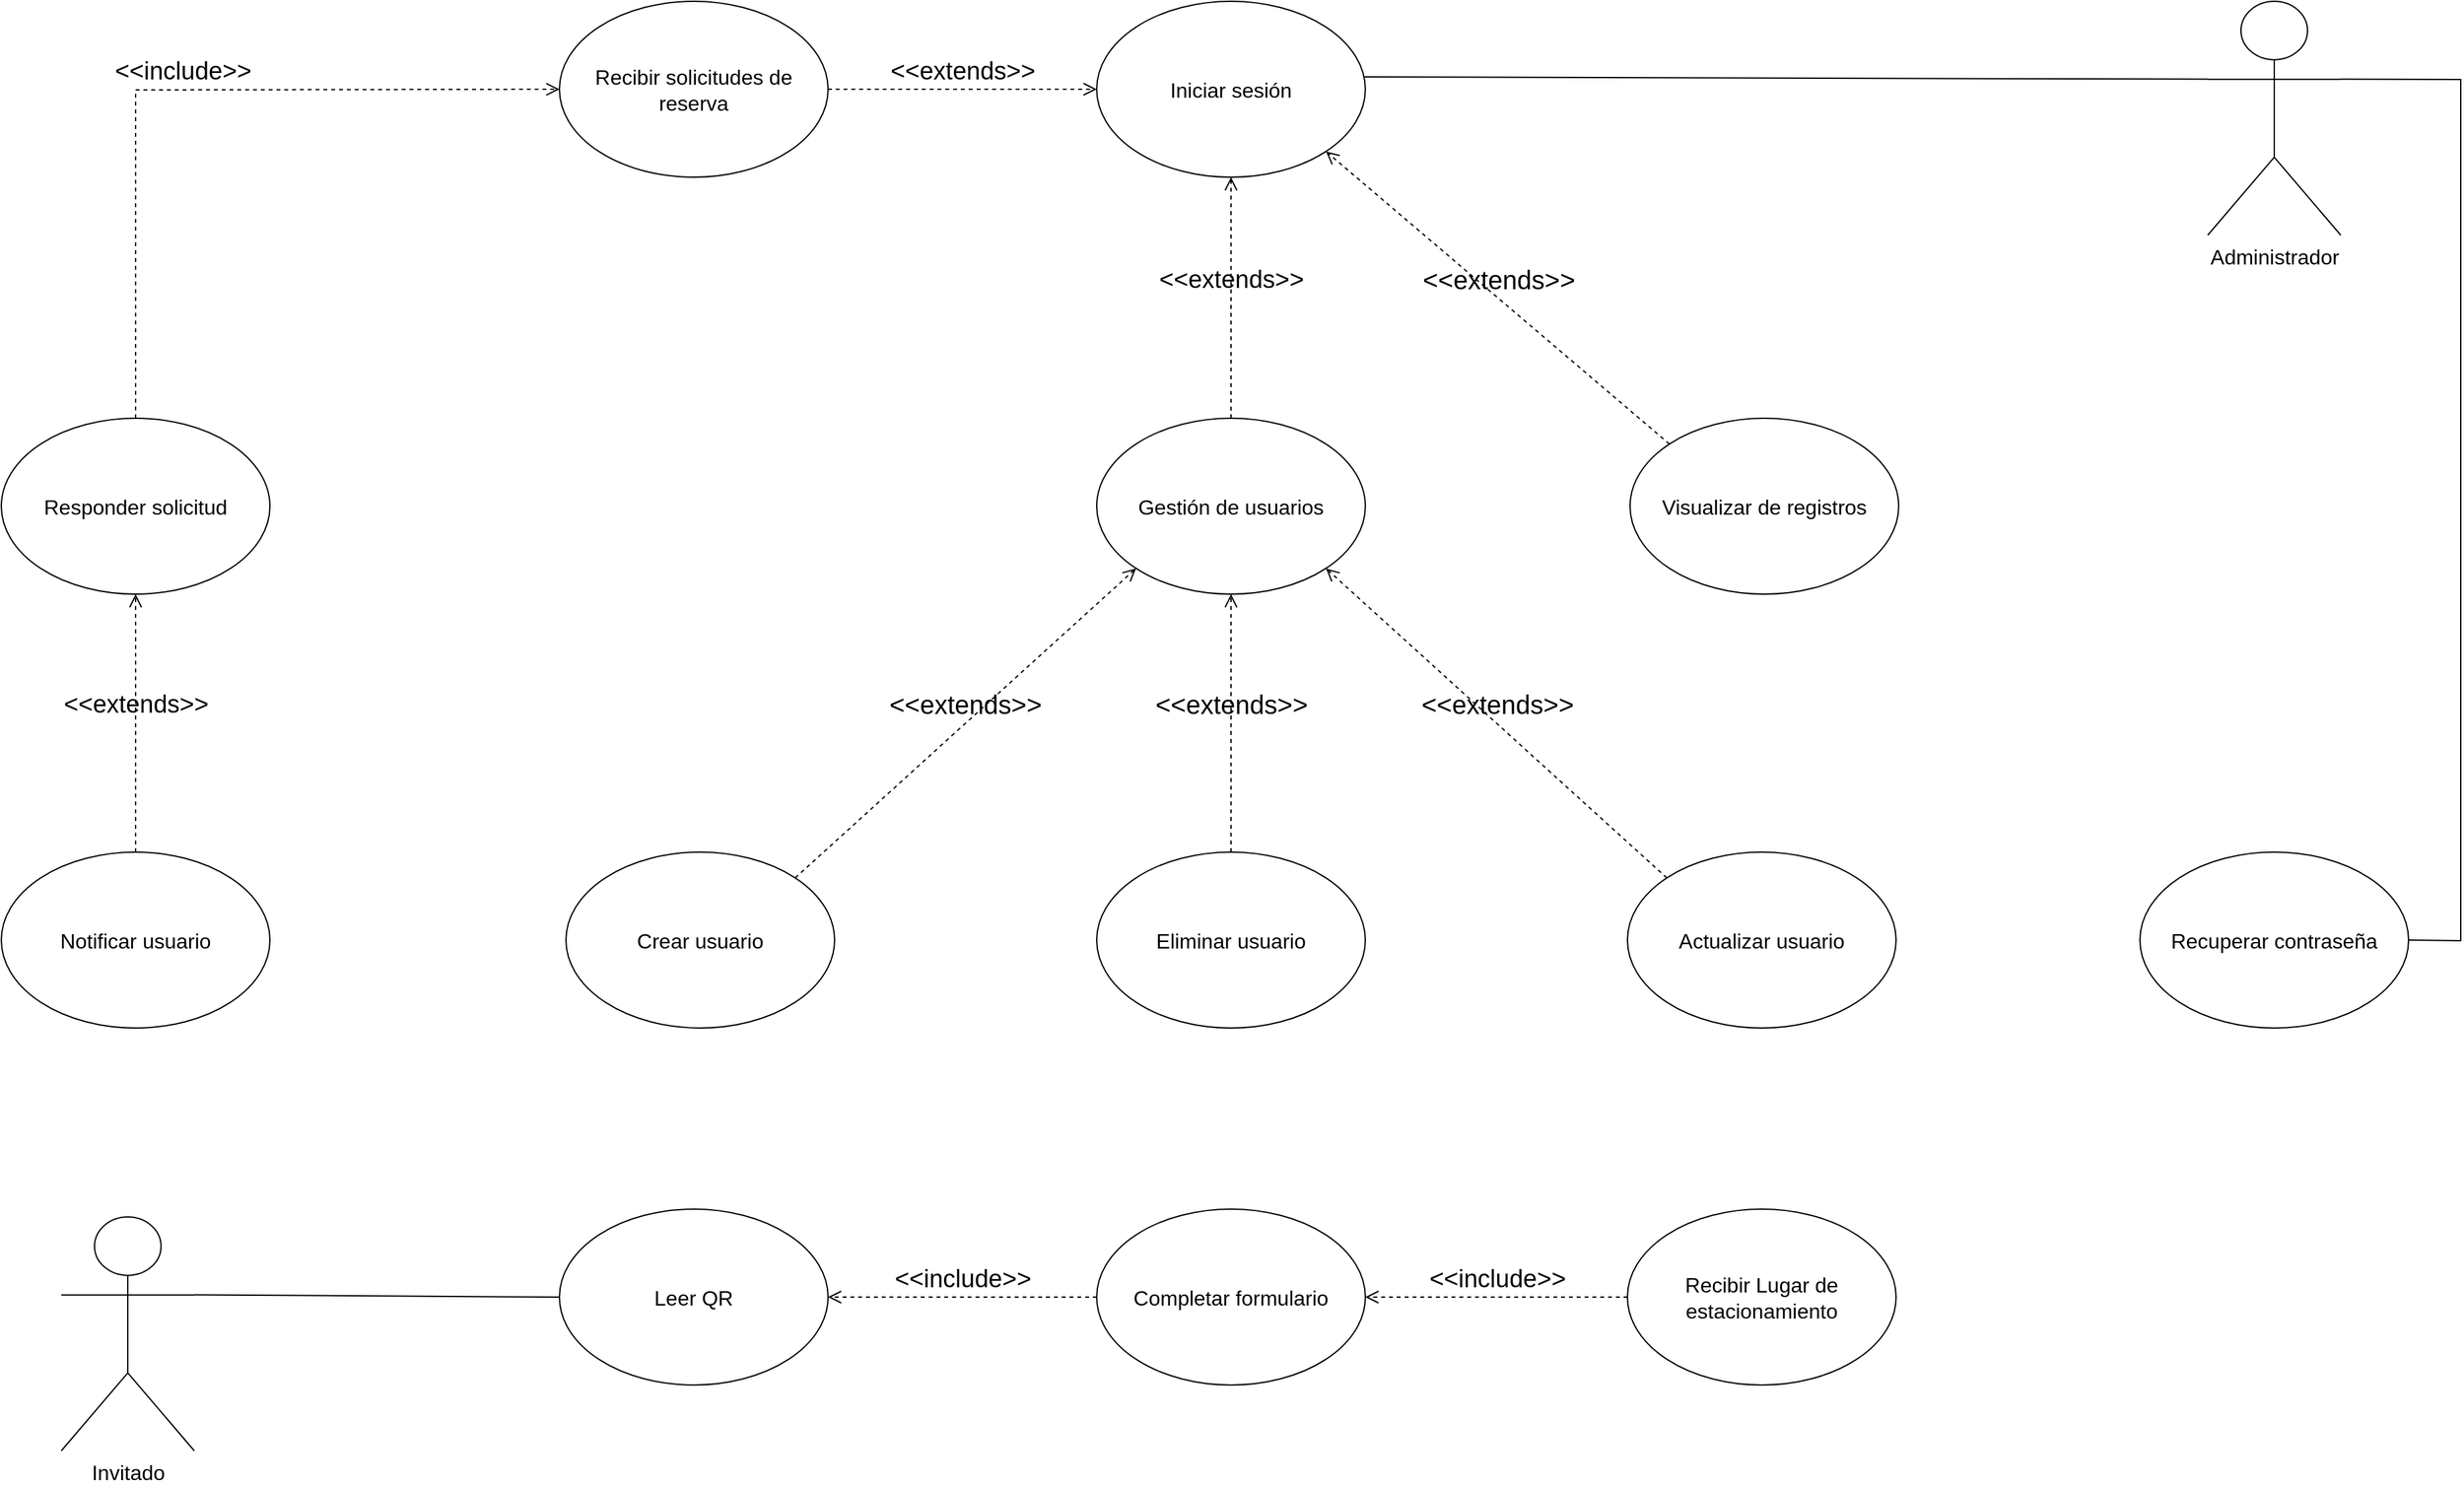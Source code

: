 <mxfile version="21.6.8" type="device">
  <diagram name="Page-1" id="4r03dHbfyTE6OyfJmPza">
    <mxGraphModel dx="2210" dy="1287" grid="0" gridSize="10" guides="1" tooltips="1" connect="1" arrows="1" fold="1" page="0" pageScale="1" pageWidth="850" pageHeight="1100" math="0" shadow="0">
      <root>
        <mxCell id="0" />
        <mxCell id="1" parent="0" />
        <mxCell id="gCn5ciw7eVpJCUnQUsFL-1" style="edgeStyle=none;rounded=0;orthogonalLoop=1;jettySize=auto;html=1;exitX=1;exitY=0.333;exitDx=0;exitDy=0;exitPerimeter=0;entryX=1;entryY=0.5;entryDx=0;entryDy=0;fontSize=12;startSize=8;endSize=8;endArrow=none;endFill=0;" parent="1" source="ze89FVDKxorHZtrna_4w-5" target="ze89FVDKxorHZtrna_4w-45" edge="1">
          <mxGeometry relative="1" as="geometry">
            <Array as="points">
              <mxPoint x="1360" y="-31" />
              <mxPoint x="1360" y="630" />
            </Array>
          </mxGeometry>
        </mxCell>
        <mxCell id="ze89FVDKxorHZtrna_4w-5" value="Administrador" style="shape=umlActor;verticalLabelPosition=bottom;verticalAlign=top;html=1;outlineConnect=0;fontSize=16;" parent="1" vertex="1">
          <mxGeometry x="1166" y="-91" width="102" height="179.5" as="geometry" />
        </mxCell>
        <mxCell id="ze89FVDKxorHZtrna_4w-45" value="Recuperar contraseña" style="ellipse;whiteSpace=wrap;html=1;fontSize=16;" parent="1" vertex="1">
          <mxGeometry x="1114" y="562" width="206" height="135" as="geometry" />
        </mxCell>
        <mxCell id="EULT1-mNIWhbA2pyp3R4-5" style="edgeStyle=none;curved=1;rounded=0;orthogonalLoop=1;jettySize=auto;html=1;exitX=0.996;exitY=0.43;exitDx=0;exitDy=0;entryX=0;entryY=0.333;entryDx=0;entryDy=0;entryPerimeter=0;fontSize=12;startSize=8;endSize=8;endArrow=none;endFill=0;exitPerimeter=0;" parent="1" source="yj0ga2Fl7RwOYOmrJsbQ-1" target="ze89FVDKxorHZtrna_4w-5" edge="1">
          <mxGeometry relative="1" as="geometry">
            <mxPoint x="737" y="461.083" as="targetPoint" />
            <mxPoint x="523.0" y="-29.5" as="sourcePoint" />
          </mxGeometry>
        </mxCell>
        <mxCell id="ze89FVDKxorHZtrna_4w-52" value="Recibir solicitudes de reserva" style="ellipse;whiteSpace=wrap;html=1;fontSize=16;" parent="1" vertex="1">
          <mxGeometry x="-98" y="-91" width="206" height="135" as="geometry" />
        </mxCell>
        <mxCell id="ze89FVDKxorHZtrna_4w-53" value="Notificar usuario" style="ellipse;whiteSpace=wrap;html=1;fontSize=16;" parent="1" vertex="1">
          <mxGeometry x="-526" y="562" width="206" height="135" as="geometry" />
        </mxCell>
        <mxCell id="ze89FVDKxorHZtrna_4w-54" value="Responder solicitud" style="ellipse;whiteSpace=wrap;html=1;fontSize=16;" parent="1" vertex="1">
          <mxGeometry x="-526" y="229" width="206" height="135" as="geometry" />
        </mxCell>
        <mxCell id="jYC-oOUQRNTP8EpMJbl4-6" style="edgeStyle=none;curved=1;rounded=0;orthogonalLoop=1;jettySize=auto;html=1;exitX=1;exitY=0.333;exitDx=0;exitDy=0;exitPerimeter=0;entryX=0;entryY=0.5;entryDx=0;entryDy=0;fontSize=12;startSize=8;endSize=8;endArrow=none;endFill=0;" parent="1" source="jYC-oOUQRNTP8EpMJbl4-2" target="jYC-oOUQRNTP8EpMJbl4-4" edge="1">
          <mxGeometry relative="1" as="geometry" />
        </mxCell>
        <mxCell id="jYC-oOUQRNTP8EpMJbl4-2" value="Invitado" style="shape=umlActor;verticalLabelPosition=bottom;verticalAlign=top;html=1;outlineConnect=0;fontSize=16;" parent="1" vertex="1">
          <mxGeometry x="-480" y="842" width="102" height="179.5" as="geometry" />
        </mxCell>
        <mxCell id="jYC-oOUQRNTP8EpMJbl4-4" value="Leer QR" style="ellipse;whiteSpace=wrap;html=1;fontSize=16;" parent="1" vertex="1">
          <mxGeometry x="-98" y="836" width="206" height="135" as="geometry" />
        </mxCell>
        <mxCell id="jYC-oOUQRNTP8EpMJbl4-14" value="&lt;font style=&quot;font-size: 19px;&quot;&gt;&amp;lt;&amp;lt;include&amp;gt;&amp;gt;&lt;/font&gt;" style="endArrow=open;startArrow=none;endFill=0;startFill=0;endSize=8;html=1;verticalAlign=bottom;dashed=1;labelBackgroundColor=none;rounded=0;fontSize=12;entryX=0;entryY=0.5;entryDx=0;entryDy=0;" parent="1" source="ze89FVDKxorHZtrna_4w-54" target="ze89FVDKxorHZtrna_4w-52" edge="1">
          <mxGeometry width="160" relative="1" as="geometry">
            <mxPoint x="-321" y="305" as="sourcePoint" />
            <mxPoint x="-109" y="305" as="targetPoint" />
            <Array as="points">
              <mxPoint x="-423" y="-23" />
            </Array>
          </mxGeometry>
        </mxCell>
        <mxCell id="24uOFaUmsio1ot4KZlxF-3" value="Crear usuario" style="ellipse;whiteSpace=wrap;html=1;fontSize=16;" parent="1" vertex="1">
          <mxGeometry x="-93" y="562" width="206" height="135" as="geometry" />
        </mxCell>
        <mxCell id="24uOFaUmsio1ot4KZlxF-10" value="&lt;font style=&quot;font-size: 20px;&quot;&gt;&amp;lt;&amp;lt;extends&amp;gt;&amp;gt;&lt;/font&gt;" style="endArrow=open;startArrow=none;endFill=0;startFill=0;endSize=8;html=1;verticalAlign=bottom;dashed=1;labelBackgroundColor=none;rounded=0;fontSize=12;curved=1;entryX=0;entryY=1;entryDx=0;entryDy=0;exitX=1;exitY=0;exitDx=0;exitDy=0;" parent="1" source="24uOFaUmsio1ot4KZlxF-3" target="yj0ga2Fl7RwOYOmrJsbQ-4" edge="1">
          <mxGeometry width="160" relative="1" as="geometry">
            <mxPoint x="317.0" y="611.74" as="sourcePoint" />
            <mxPoint x="-270" y="-80" as="targetPoint" />
          </mxGeometry>
        </mxCell>
        <mxCell id="24uOFaUmsio1ot4KZlxF-11" value="Actualizar usuario" style="ellipse;whiteSpace=wrap;html=1;fontSize=16;" parent="1" vertex="1">
          <mxGeometry x="721" y="562" width="206" height="135" as="geometry" />
        </mxCell>
        <mxCell id="24uOFaUmsio1ot4KZlxF-12" value="Eliminar usuario" style="ellipse;whiteSpace=wrap;html=1;fontSize=16;" parent="1" vertex="1">
          <mxGeometry x="314" y="562" width="206" height="135" as="geometry" />
        </mxCell>
        <mxCell id="24uOFaUmsio1ot4KZlxF-14" value="&lt;font style=&quot;font-size: 20px;&quot;&gt;&amp;lt;&amp;lt;extends&amp;gt;&amp;gt;&lt;/font&gt;" style="endArrow=open;startArrow=none;endFill=0;startFill=0;endSize=8;html=1;verticalAlign=bottom;dashed=1;labelBackgroundColor=none;rounded=0;fontSize=12;curved=1;exitX=0.5;exitY=0;exitDx=0;exitDy=0;entryX=0.5;entryY=1;entryDx=0;entryDy=0;" parent="1" source="24uOFaUmsio1ot4KZlxF-12" target="yj0ga2Fl7RwOYOmrJsbQ-4" edge="1">
          <mxGeometry width="160" relative="1" as="geometry">
            <mxPoint x="347.025" y="659.376" as="sourcePoint" />
            <mxPoint x="116" y="622" as="targetPoint" />
          </mxGeometry>
        </mxCell>
        <mxCell id="24uOFaUmsio1ot4KZlxF-15" value="&lt;font style=&quot;font-size: 20px;&quot;&gt;&amp;lt;&amp;lt;extends&amp;gt;&amp;gt;&lt;/font&gt;" style="endArrow=open;startArrow=none;endFill=0;startFill=0;endSize=8;html=1;verticalAlign=bottom;dashed=1;labelBackgroundColor=none;rounded=0;fontSize=12;curved=1;entryX=1;entryY=1;entryDx=0;entryDy=0;exitX=0;exitY=0;exitDx=0;exitDy=0;" parent="1" source="24uOFaUmsio1ot4KZlxF-11" target="yj0ga2Fl7RwOYOmrJsbQ-4" edge="1">
          <mxGeometry width="160" relative="1" as="geometry">
            <mxPoint x="420" y="679.24" as="sourcePoint" />
            <mxPoint x="126" y="632" as="targetPoint" />
          </mxGeometry>
        </mxCell>
        <mxCell id="yj0ga2Fl7RwOYOmrJsbQ-1" value="Iniciar sesión" style="ellipse;whiteSpace=wrap;html=1;fontSize=16;" parent="1" vertex="1">
          <mxGeometry x="314" y="-91" width="206" height="135" as="geometry" />
        </mxCell>
        <mxCell id="yj0ga2Fl7RwOYOmrJsbQ-3" value="&lt;font style=&quot;font-size: 19px;&quot;&gt;&amp;lt;&amp;lt;extends&amp;gt;&amp;gt;&lt;/font&gt;" style="endArrow=open;startArrow=none;endFill=0;startFill=0;endSize=8;html=1;verticalAlign=bottom;dashed=1;labelBackgroundColor=none;rounded=0;fontSize=12;curved=1;exitX=1;exitY=0.5;exitDx=0;exitDy=0;entryX=0;entryY=0.5;entryDx=0;entryDy=0;" parent="1" source="ze89FVDKxorHZtrna_4w-52" target="yj0ga2Fl7RwOYOmrJsbQ-1" edge="1">
          <mxGeometry width="160" relative="1" as="geometry">
            <mxPoint x="430" y="537" as="sourcePoint" />
            <mxPoint x="430" y="357.0" as="targetPoint" />
          </mxGeometry>
        </mxCell>
        <mxCell id="yj0ga2Fl7RwOYOmrJsbQ-4" value="Gestión de usuarios" style="ellipse;whiteSpace=wrap;html=1;fontSize=16;" parent="1" vertex="1">
          <mxGeometry x="314" y="229" width="206" height="135" as="geometry" />
        </mxCell>
        <mxCell id="yj0ga2Fl7RwOYOmrJsbQ-5" value="&lt;font style=&quot;font-size: 19px;&quot;&gt;&amp;lt;&amp;lt;extends&amp;gt;&amp;gt;&lt;/font&gt;" style="endArrow=open;startArrow=none;endFill=0;startFill=0;endSize=8;html=1;verticalAlign=bottom;dashed=1;labelBackgroundColor=none;rounded=0;fontSize=12;curved=1;entryX=0.5;entryY=1;entryDx=0;entryDy=0;exitX=0.5;exitY=0;exitDx=0;exitDy=0;" parent="1" source="yj0ga2Fl7RwOYOmrJsbQ-4" target="yj0ga2Fl7RwOYOmrJsbQ-1" edge="1">
          <mxGeometry width="160" relative="1" as="geometry">
            <mxPoint x="95" y="242" as="sourcePoint" />
            <mxPoint x="354" y="34" as="targetPoint" />
          </mxGeometry>
        </mxCell>
        <mxCell id="yj0ga2Fl7RwOYOmrJsbQ-6" value="&lt;font style=&quot;font-size: 19px;&quot;&gt;&amp;lt;&amp;lt;extends&amp;gt;&amp;gt;&lt;/font&gt;" style="endArrow=open;startArrow=none;endFill=0;startFill=0;endSize=8;html=1;verticalAlign=bottom;dashed=1;labelBackgroundColor=none;rounded=0;fontSize=12;curved=1;entryX=0.5;entryY=1;entryDx=0;entryDy=0;exitX=0.5;exitY=0;exitDx=0;exitDy=0;" parent="1" source="ze89FVDKxorHZtrna_4w-53" target="ze89FVDKxorHZtrna_4w-54" edge="1">
          <mxGeometry width="160" relative="1" as="geometry">
            <mxPoint x="-310" y="307" as="sourcePoint" />
            <mxPoint x="-61" y="307" as="targetPoint" />
          </mxGeometry>
        </mxCell>
        <mxCell id="yj0ga2Fl7RwOYOmrJsbQ-7" value="Completar formulario" style="ellipse;whiteSpace=wrap;html=1;fontSize=16;" parent="1" vertex="1">
          <mxGeometry x="314" y="836" width="206" height="135" as="geometry" />
        </mxCell>
        <mxCell id="yj0ga2Fl7RwOYOmrJsbQ-10" value="&lt;font style=&quot;font-size: 19px;&quot;&gt;&amp;lt;&amp;lt;include&amp;gt;&amp;gt;&lt;/font&gt;" style="endArrow=open;startArrow=none;endFill=0;startFill=0;endSize=8;html=1;verticalAlign=bottom;dashed=1;labelBackgroundColor=none;rounded=0;fontSize=12;curved=1;entryX=1;entryY=0.5;entryDx=0;entryDy=0;exitX=0;exitY=0.5;exitDx=0;exitDy=0;" parent="1" source="yj0ga2Fl7RwOYOmrJsbQ-7" target="jYC-oOUQRNTP8EpMJbl4-4" edge="1">
          <mxGeometry width="160" relative="1" as="geometry">
            <mxPoint x="-314" y="107" as="sourcePoint" />
            <mxPoint x="-65" y="107" as="targetPoint" />
          </mxGeometry>
        </mxCell>
        <mxCell id="yj0ga2Fl7RwOYOmrJsbQ-11" value="&lt;font style=&quot;font-size: 19px;&quot;&gt;&amp;lt;&amp;lt;include&amp;gt;&amp;gt;&lt;/font&gt;" style="endArrow=open;startArrow=none;endFill=0;startFill=0;endSize=8;html=1;verticalAlign=bottom;dashed=1;labelBackgroundColor=none;rounded=0;fontSize=12;curved=1;entryX=1;entryY=0.5;entryDx=0;entryDy=0;exitX=0;exitY=0.5;exitDx=0;exitDy=0;" parent="1" source="yj0ga2Fl7RwOYOmrJsbQ-12" target="yj0ga2Fl7RwOYOmrJsbQ-7" edge="1">
          <mxGeometry width="160" relative="1" as="geometry">
            <mxPoint x="433.0" y="1247.5" as="sourcePoint" />
            <mxPoint x="141" y="914" as="targetPoint" />
          </mxGeometry>
        </mxCell>
        <mxCell id="yj0ga2Fl7RwOYOmrJsbQ-12" value="Recibir Lugar de estacionamiento" style="ellipse;whiteSpace=wrap;html=1;fontSize=16;" parent="1" vertex="1">
          <mxGeometry x="721" y="836" width="206" height="135" as="geometry" />
        </mxCell>
        <mxCell id="0DlQKKn1yCkRTr6j4DBD-1" value="Visualizar de registros" style="ellipse;whiteSpace=wrap;html=1;fontSize=16;" parent="1" vertex="1">
          <mxGeometry x="723" y="229" width="206" height="135" as="geometry" />
        </mxCell>
        <mxCell id="0DlQKKn1yCkRTr6j4DBD-2" value="&lt;font style=&quot;font-size: 20px;&quot;&gt;&amp;lt;&amp;lt;extends&amp;gt;&amp;gt;&lt;/font&gt;" style="endArrow=open;startArrow=none;endFill=0;startFill=0;endSize=8;html=1;verticalAlign=bottom;dashed=1;labelBackgroundColor=none;rounded=0;fontSize=12;curved=1;entryX=1;entryY=1;entryDx=0;entryDy=0;exitX=0;exitY=0;exitDx=0;exitDy=0;" parent="1" source="0DlQKKn1yCkRTr6j4DBD-1" target="yj0ga2Fl7RwOYOmrJsbQ-1" edge="1">
          <mxGeometry width="160" relative="1" as="geometry">
            <mxPoint x="761" y="592" as="sourcePoint" />
            <mxPoint x="500" y="354" as="targetPoint" />
          </mxGeometry>
        </mxCell>
      </root>
    </mxGraphModel>
  </diagram>
</mxfile>

